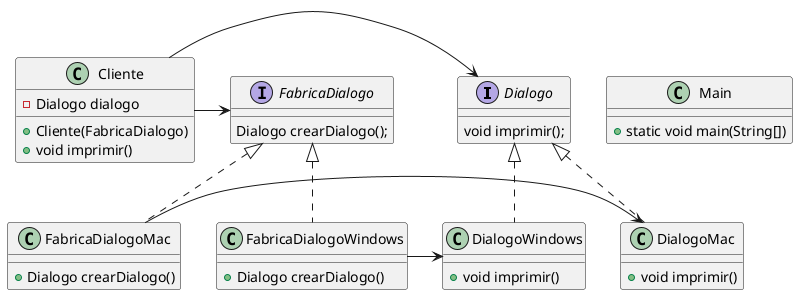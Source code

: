 @startuml


interface Dialogo{
    void imprimir();
}

class DialogoMac implements Dialogo{
    +void imprimir()
}

class DialogoWindows implements Dialogo{
    +void imprimir()
}


class Cliente{
   -Dialogo dialogo
   +Cliente(FabricaDialogo)
   +void imprimir()

}

interface FabricaDialogo{
    Dialogo crearDialogo();
}

class FabricaDialogoMac implements FabricaDialogo{
    +Dialogo crearDialogo()
}

class FabricaDialogoWindows implements FabricaDialogo{
    +Dialogo crearDialogo()

}

class Main {
   +static void main(String[])
}

Cliente -> Dialogo
Cliente -> FabricaDialogo
FabricaDialogoWindows -> DialogoWindows
FabricaDialogoMac -> DialogoMac

@enduml